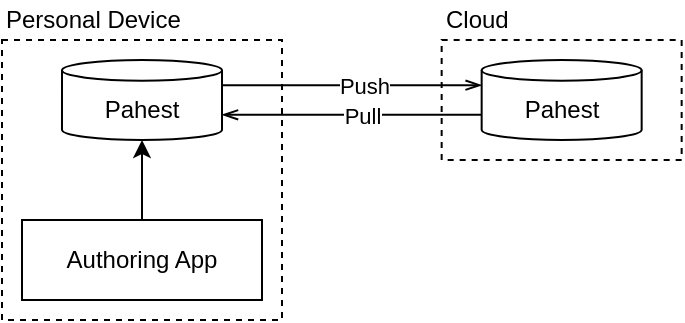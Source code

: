 <mxfile version="17.4.4" type="github">
  <diagram id="Dex2r3YKxr2NLw6lpZeH" name="Page-1">
    <mxGraphModel dx="981" dy="530" grid="1" gridSize="10" guides="1" tooltips="1" connect="1" arrows="1" fold="1" page="1" pageScale="1" pageWidth="850" pageHeight="1100" math="0" shadow="0">
      <root>
        <mxCell id="0" />
        <mxCell id="1" parent="0" />
        <mxCell id="sTCfZPSVOzc6MJEDBwA--8" value="" style="rounded=0;whiteSpace=wrap;html=1;fillColor=none;dashed=1;" vertex="1" parent="1">
          <mxGeometry x="419.83" y="60" width="120" height="60" as="geometry" />
        </mxCell>
        <mxCell id="sTCfZPSVOzc6MJEDBwA--4" value="" style="rounded=0;whiteSpace=wrap;html=1;fillColor=none;dashed=1;" vertex="1" parent="1">
          <mxGeometry x="200" y="60" width="140" height="140" as="geometry" />
        </mxCell>
        <mxCell id="sTCfZPSVOzc6MJEDBwA--10" style="edgeStyle=orthogonalEdgeStyle;rounded=0;orthogonalLoop=1;jettySize=auto;html=1;exitX=1;exitY=0;exitDx=0;exitDy=12.586;exitPerimeter=0;entryX=0;entryY=0;entryDx=0;entryDy=12.586;entryPerimeter=0;endArrow=openThin;endFill=0;" edge="1" parent="1" source="sTCfZPSVOzc6MJEDBwA--1" target="sTCfZPSVOzc6MJEDBwA--7">
          <mxGeometry relative="1" as="geometry" />
        </mxCell>
        <mxCell id="sTCfZPSVOzc6MJEDBwA--11" value="Push" style="edgeLabel;html=1;align=center;verticalAlign=middle;resizable=0;points=[];" vertex="1" connectable="0" parent="sTCfZPSVOzc6MJEDBwA--10">
          <mxGeometry x="0.227" y="-2" relative="1" as="geometry">
            <mxPoint x="-9" y="-2" as="offset" />
          </mxGeometry>
        </mxCell>
        <mxCell id="sTCfZPSVOzc6MJEDBwA--1" value="Pahest" style="shape=cylinder3;whiteSpace=wrap;html=1;boundedLbl=1;backgroundOutline=1;size=5.172;" vertex="1" parent="1">
          <mxGeometry x="230" y="70" width="80" height="40" as="geometry" />
        </mxCell>
        <mxCell id="sTCfZPSVOzc6MJEDBwA--3" style="edgeStyle=orthogonalEdgeStyle;rounded=0;orthogonalLoop=1;jettySize=auto;html=1;exitX=0.5;exitY=0;exitDx=0;exitDy=0;" edge="1" parent="1" source="sTCfZPSVOzc6MJEDBwA--2" target="sTCfZPSVOzc6MJEDBwA--1">
          <mxGeometry relative="1" as="geometry" />
        </mxCell>
        <mxCell id="sTCfZPSVOzc6MJEDBwA--2" value="Authoring App" style="rounded=0;whiteSpace=wrap;html=1;perimeterSpacing=0;spacingLeft=5;spacingRight=5;" vertex="1" parent="1">
          <mxGeometry x="210" y="150" width="120" height="40" as="geometry" />
        </mxCell>
        <mxCell id="sTCfZPSVOzc6MJEDBwA--5" value="Personal Device" style="text;html=1;strokeColor=none;fillColor=none;align=left;verticalAlign=middle;whiteSpace=wrap;rounded=0;dashed=1;" vertex="1" parent="1">
          <mxGeometry x="200" y="40" width="140" height="20" as="geometry" />
        </mxCell>
        <mxCell id="sTCfZPSVOzc6MJEDBwA--7" value="Pahest" style="shape=cylinder3;whiteSpace=wrap;html=1;boundedLbl=1;backgroundOutline=1;size=5.172;" vertex="1" parent="1">
          <mxGeometry x="439.83" y="70" width="80" height="40" as="geometry" />
        </mxCell>
        <mxCell id="sTCfZPSVOzc6MJEDBwA--9" value="Cloud" style="text;html=1;strokeColor=none;fillColor=none;align=left;verticalAlign=middle;whiteSpace=wrap;rounded=0;dashed=1;" vertex="1" parent="1">
          <mxGeometry x="419.83" y="40" width="120" height="20" as="geometry" />
        </mxCell>
        <mxCell id="sTCfZPSVOzc6MJEDBwA--12" style="edgeStyle=orthogonalEdgeStyle;rounded=0;orthogonalLoop=1;jettySize=auto;html=1;entryX=1;entryY=0;entryDx=0;entryDy=27.414;entryPerimeter=0;exitX=0;exitY=0;exitDx=0;exitDy=27.414;exitPerimeter=0;endArrow=openThin;endFill=0;" edge="1" parent="1" source="sTCfZPSVOzc6MJEDBwA--7" target="sTCfZPSVOzc6MJEDBwA--1">
          <mxGeometry relative="1" as="geometry">
            <mxPoint x="390" y="180" as="sourcePoint" />
            <mxPoint x="449.83" y="92.586" as="targetPoint" />
          </mxGeometry>
        </mxCell>
        <mxCell id="sTCfZPSVOzc6MJEDBwA--13" value="Pull" style="edgeLabel;html=1;align=center;verticalAlign=middle;resizable=0;points=[];" vertex="1" connectable="0" parent="sTCfZPSVOzc6MJEDBwA--12">
          <mxGeometry x="0.227" y="-2" relative="1" as="geometry">
            <mxPoint x="19" y="2" as="offset" />
          </mxGeometry>
        </mxCell>
      </root>
    </mxGraphModel>
  </diagram>
</mxfile>
